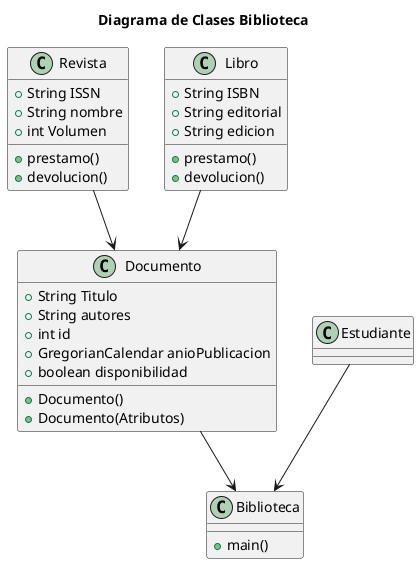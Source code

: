 @startuml Bibiblioteca
Revista --> Documento
Libro --> Documento
Documento --> Biblioteca
Estudiante --> Biblioteca

title
Diagrama de Clases Biblioteca
end title



class Biblioteca{
/' 
    // Esto es un comentario de bloque
    // proximos codigos
'/
    + main()

/'
    //proximos metodos
'/
}

class Documento{
    'Atributos
    + String Titulo 
    + String autores
    + int id 
    + GregorianCalendar anioPublicacion
    + boolean disponibilidad
    'Metodos
    + Documento()
    + Documento(Atributos)
}   

class Revista{
    'Atributos
    + String ISSN
    + String nombre
    + int Volumen
    'Comentario de una linea
    + prestamo()
    + devolucion()
}

class Libro{
    'Atributos
    + String ISBN
    + String editorial
    + String edicion
    'Comentario de una linea
    + prestamo()
    + devolucion()
}

@enduml